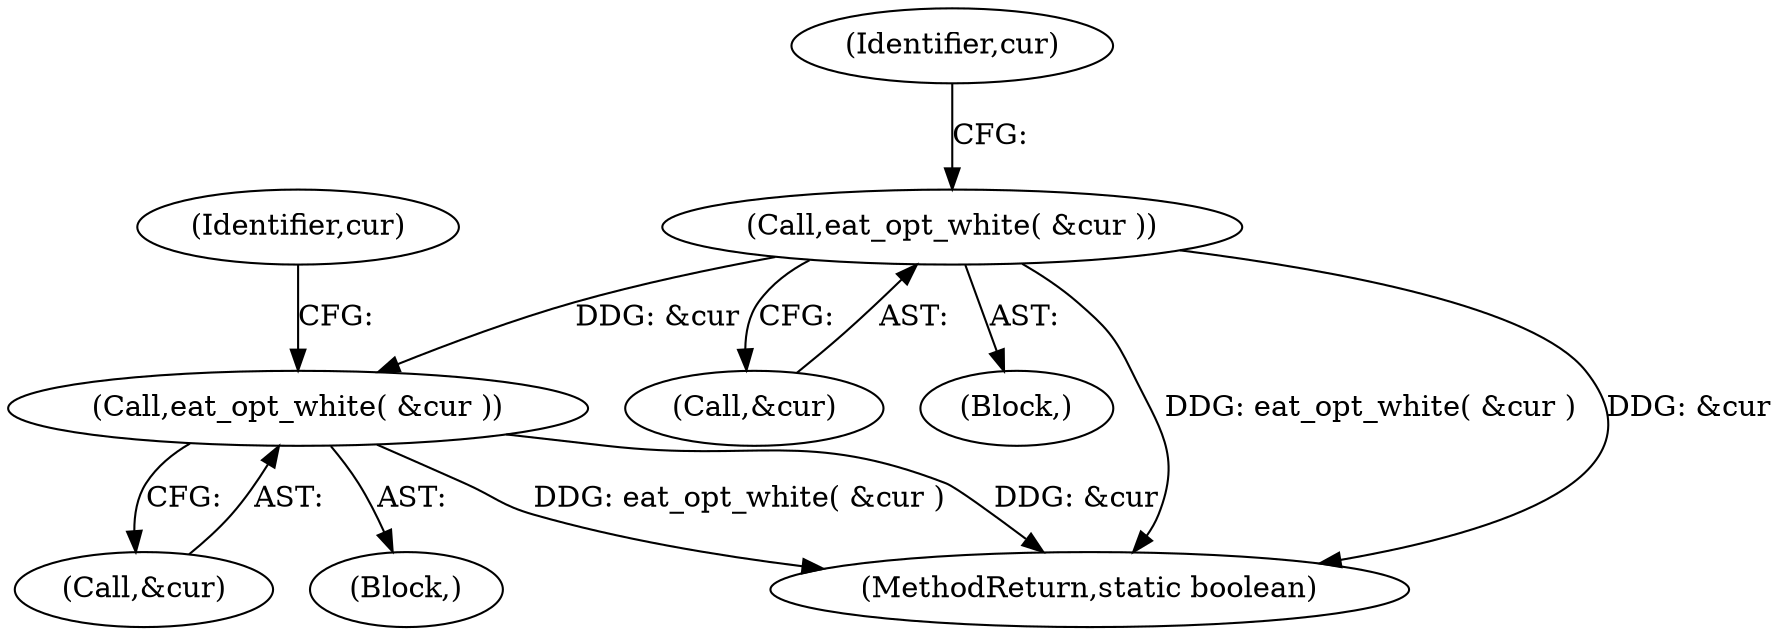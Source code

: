 digraph "0_virglrenderer_e534b51ca3c3cd25f3990589932a9ed711c59b27@pointer" {
"1000632" [label="(Call,eat_opt_white( &cur ))"];
"1000647" [label="(Call,eat_opt_white( &cur ))"];
"1000633" [label="(Call,&cur)"];
"1000648" [label="(Call,&cur)"];
"1000640" [label="(Block,)"];
"1000654" [label="(Identifier,cur)"];
"1000625" [label="(Block,)"];
"1004167" [label="(MethodReturn,static boolean)"];
"1000638" [label="(Identifier,cur)"];
"1000632" [label="(Call,eat_opt_white( &cur ))"];
"1000647" [label="(Call,eat_opt_white( &cur ))"];
"1000632" -> "1000625"  [label="AST: "];
"1000632" -> "1000633"  [label="CFG: "];
"1000633" -> "1000632"  [label="AST: "];
"1000638" -> "1000632"  [label="CFG: "];
"1000632" -> "1004167"  [label="DDG: eat_opt_white( &cur )"];
"1000632" -> "1004167"  [label="DDG: &cur"];
"1000632" -> "1000647"  [label="DDG: &cur"];
"1000647" -> "1000640"  [label="AST: "];
"1000647" -> "1000648"  [label="CFG: "];
"1000648" -> "1000647"  [label="AST: "];
"1000654" -> "1000647"  [label="CFG: "];
"1000647" -> "1004167"  [label="DDG: eat_opt_white( &cur )"];
"1000647" -> "1004167"  [label="DDG: &cur"];
}
